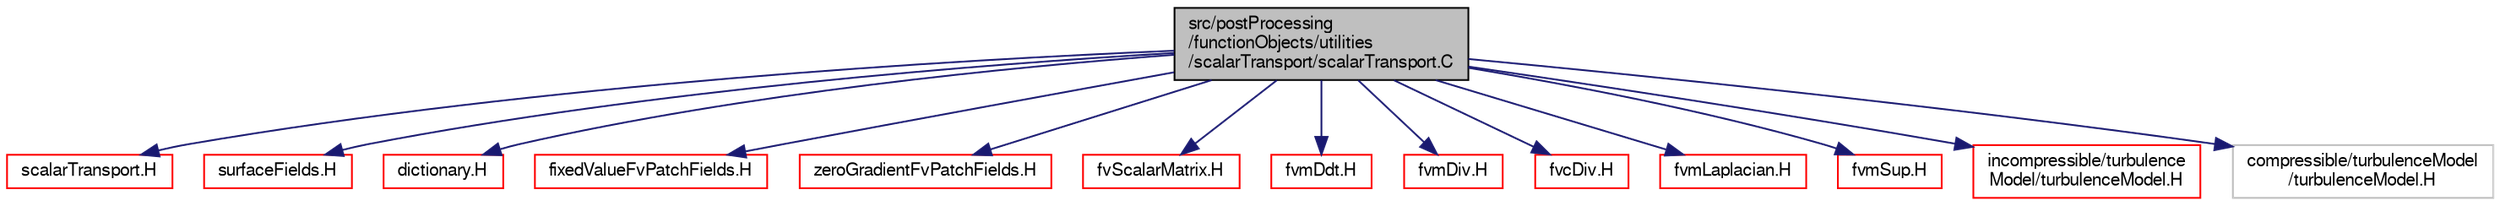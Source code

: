 digraph "src/postProcessing/functionObjects/utilities/scalarTransport/scalarTransport.C"
{
  bgcolor="transparent";
  edge [fontname="FreeSans",fontsize="10",labelfontname="FreeSans",labelfontsize="10"];
  node [fontname="FreeSans",fontsize="10",shape=record];
  Node0 [label="src/postProcessing\l/functionObjects/utilities\l/scalarTransport/scalarTransport.C",height=0.2,width=0.4,color="black", fillcolor="grey75", style="filled", fontcolor="black"];
  Node0 -> Node1 [color="midnightblue",fontsize="10",style="solid",fontname="FreeSans"];
  Node1 [label="scalarTransport.H",height=0.2,width=0.4,color="red",URL="$a13835.html"];
  Node0 -> Node337 [color="midnightblue",fontsize="10",style="solid",fontname="FreeSans"];
  Node337 [label="surfaceFields.H",height=0.2,width=0.4,color="red",URL="$a02735.html",tooltip="Foam::surfaceFields. "];
  Node0 -> Node256 [color="midnightblue",fontsize="10",style="solid",fontname="FreeSans"];
  Node256 [label="dictionary.H",height=0.2,width=0.4,color="red",URL="$a08804.html"];
  Node0 -> Node344 [color="midnightblue",fontsize="10",style="solid",fontname="FreeSans"];
  Node344 [label="fixedValueFvPatchFields.H",height=0.2,width=0.4,color="red",URL="$a01484.html"];
  Node0 -> Node346 [color="midnightblue",fontsize="10",style="solid",fontname="FreeSans"];
  Node346 [label="zeroGradientFvPatchFields.H",height=0.2,width=0.4,color="red",URL="$a01547.html"];
  Node0 -> Node348 [color="midnightblue",fontsize="10",style="solid",fontname="FreeSans"];
  Node348 [label="fvScalarMatrix.H",height=0.2,width=0.4,color="red",URL="$a03290.html",tooltip="A scalar instance of fvMatrix. "];
  Node0 -> Node353 [color="midnightblue",fontsize="10",style="solid",fontname="FreeSans"];
  Node353 [label="fvmDdt.H",height=0.2,width=0.4,color="red",URL="$a03065.html",tooltip="Calulate the matrix for the first temporal derivative. "];
  Node0 -> Node356 [color="midnightblue",fontsize="10",style="solid",fontname="FreeSans"];
  Node356 [label="fvmDiv.H",height=0.2,width=0.4,color="red",URL="$a03071.html",tooltip="Calculate the matrix for the divergence of the given field and flux. "];
  Node0 -> Node358 [color="midnightblue",fontsize="10",style="solid",fontname="FreeSans"];
  Node358 [label="fvcDiv.H",height=0.2,width=0.4,color="red",URL="$a02966.html",tooltip="Calculate the divergence of the given field. "];
  Node0 -> Node359 [color="midnightblue",fontsize="10",style="solid",fontname="FreeSans"];
  Node359 [label="fvmLaplacian.H",height=0.2,width=0.4,color="red",URL="$a03077.html",tooltip="Calculate the matrix for the laplacian of the field. "];
  Node0 -> Node360 [color="midnightblue",fontsize="10",style="solid",fontname="FreeSans"];
  Node360 [label="fvmSup.H",height=0.2,width=0.4,color="red",URL="$a03083.html",tooltip="Calculate the matrix for implicit and explicit sources. "];
  Node0 -> Node363 [color="midnightblue",fontsize="10",style="solid",fontname="FreeSans"];
  Node363 [label="incompressible/turbulence\lModel/turbulenceModel.H",height=0.2,width=0.4,color="red",URL="$a40271.html"];
  Node0 -> Node366 [color="midnightblue",fontsize="10",style="solid",fontname="FreeSans"];
  Node366 [label="compressible/turbulenceModel\l/turbulenceModel.H",height=0.2,width=0.4,color="grey75"];
}
